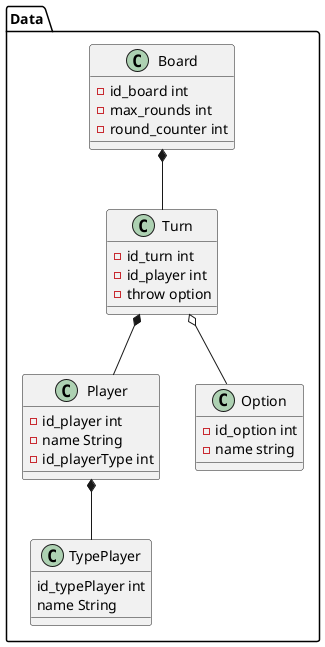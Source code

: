 @startuml

package Data <<Folder>>{
class Player
class Board
class Turn
class Option
class TypePlayer

Board *-- Turn
Turn *-- Player
Player *-- TypePlayer
Turn o-- Option

Board : - id_board int
Board : - max_rounds int
Board : - round_counter int


Option : - id_option int
Option : - name string

Turn : - id_turn int
Turn : - id_player int
Turn : - throw option

Player : - id_player int
Player : - name String
Player : - id_playerType int

TypePlayer : id_typePlayer int
TypePlayer : name String

}



@enduml